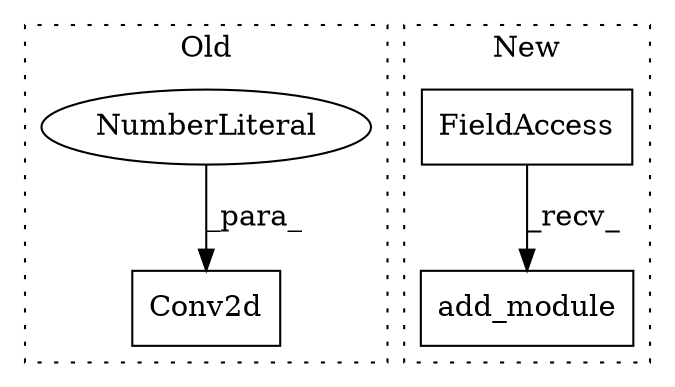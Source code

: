 digraph G {
subgraph cluster0 {
1 [label="Conv2d" a="32" s="4638,4656" l="7,1" shape="box"];
3 [label="NumberLiteral" a="34" s="4653" l="1" shape="ellipse"];
label = "Old";
style="dotted";
}
subgraph cluster1 {
2 [label="add_module" a="32" s="4673,4873" l="11,1" shape="box"];
4 [label="FieldAccess" a="22" s="4661" l="11" shape="box"];
label = "New";
style="dotted";
}
3 -> 1 [label="_para_"];
4 -> 2 [label="_recv_"];
}
